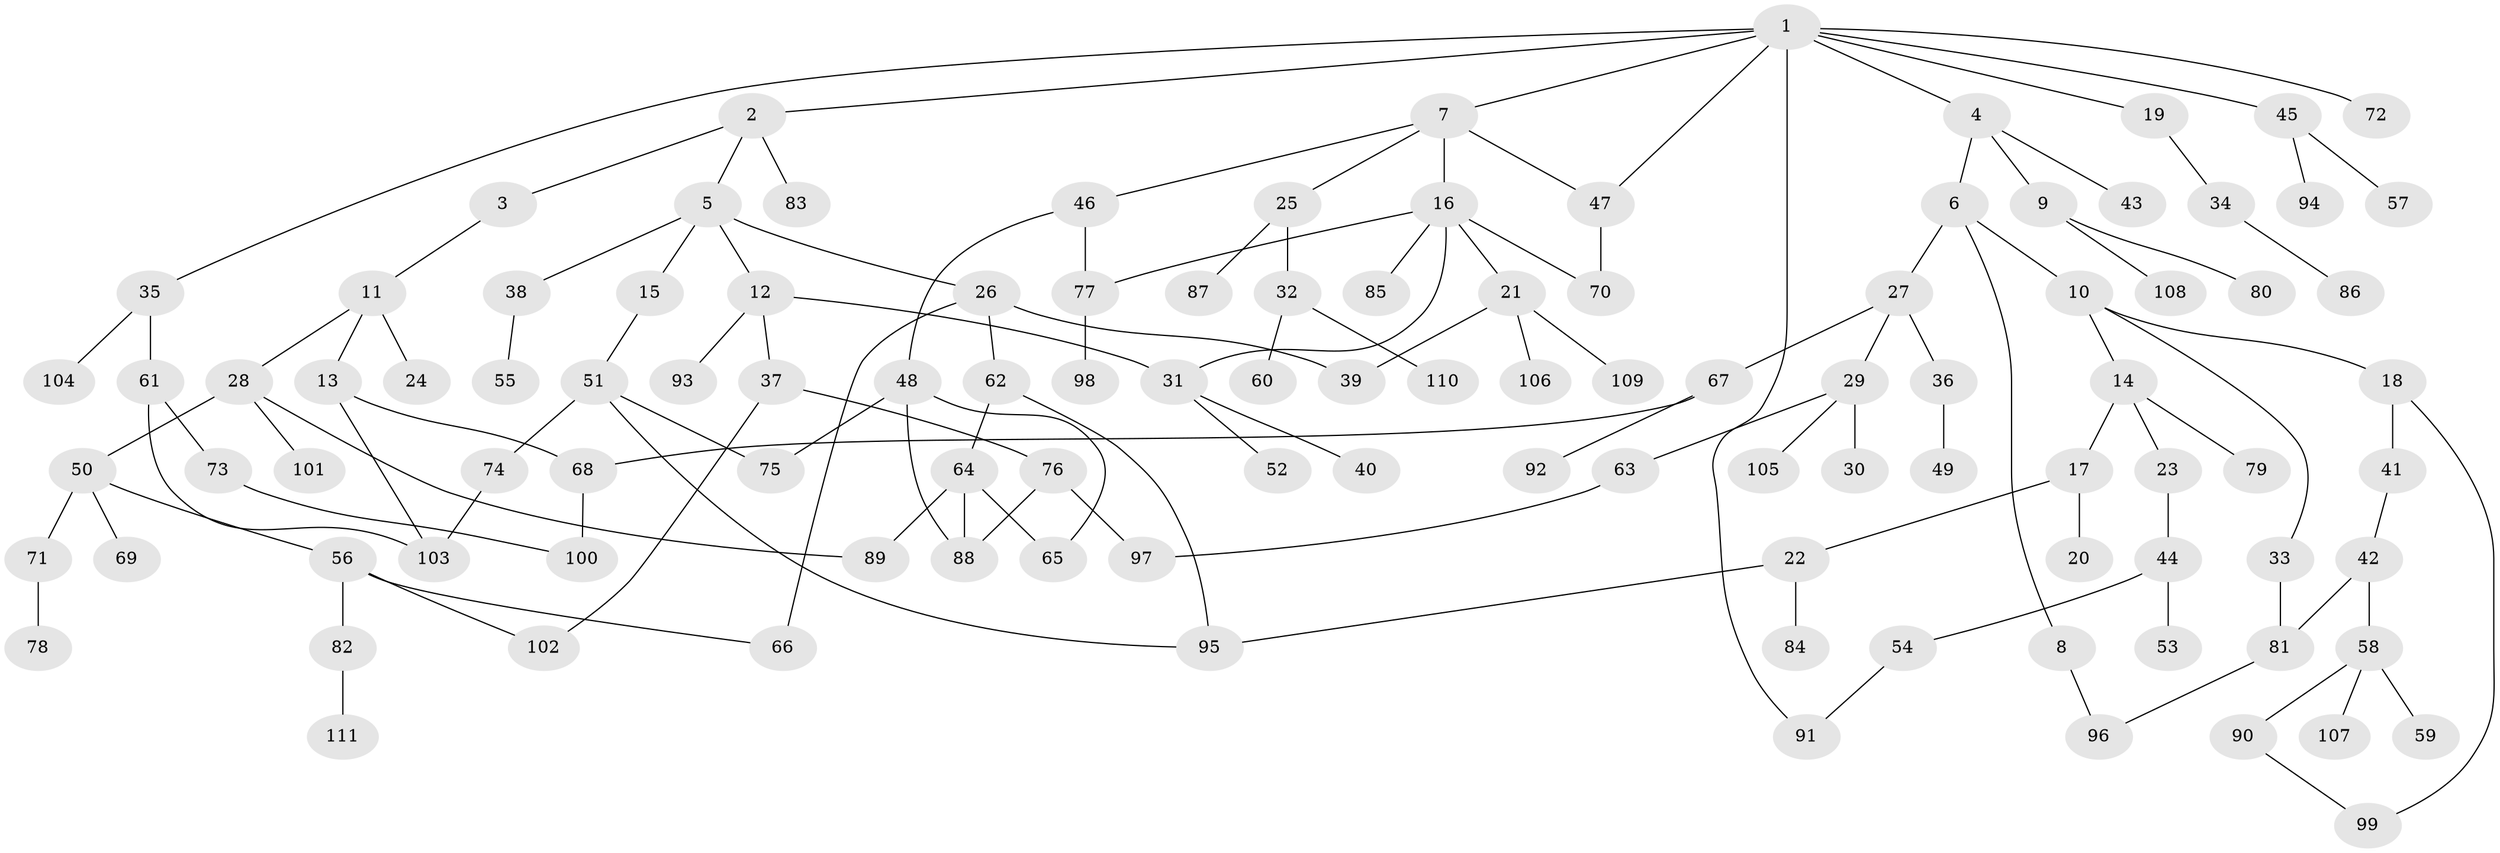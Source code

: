 // coarse degree distribution, {7: 0.022727272727272728, 1: 0.45454545454545453, 2: 0.25, 4: 0.11363636363636363, 6: 0.022727272727272728, 9: 0.022727272727272728, 3: 0.022727272727272728, 5: 0.06818181818181818, 8: 0.022727272727272728}
// Generated by graph-tools (version 1.1) at 2025/44/03/04/25 21:44:25]
// undirected, 111 vertices, 133 edges
graph export_dot {
graph [start="1"]
  node [color=gray90,style=filled];
  1;
  2;
  3;
  4;
  5;
  6;
  7;
  8;
  9;
  10;
  11;
  12;
  13;
  14;
  15;
  16;
  17;
  18;
  19;
  20;
  21;
  22;
  23;
  24;
  25;
  26;
  27;
  28;
  29;
  30;
  31;
  32;
  33;
  34;
  35;
  36;
  37;
  38;
  39;
  40;
  41;
  42;
  43;
  44;
  45;
  46;
  47;
  48;
  49;
  50;
  51;
  52;
  53;
  54;
  55;
  56;
  57;
  58;
  59;
  60;
  61;
  62;
  63;
  64;
  65;
  66;
  67;
  68;
  69;
  70;
  71;
  72;
  73;
  74;
  75;
  76;
  77;
  78;
  79;
  80;
  81;
  82;
  83;
  84;
  85;
  86;
  87;
  88;
  89;
  90;
  91;
  92;
  93;
  94;
  95;
  96;
  97;
  98;
  99;
  100;
  101;
  102;
  103;
  104;
  105;
  106;
  107;
  108;
  109;
  110;
  111;
  1 -- 2;
  1 -- 4;
  1 -- 7;
  1 -- 19;
  1 -- 35;
  1 -- 45;
  1 -- 47;
  1 -- 72;
  1 -- 91;
  2 -- 3;
  2 -- 5;
  2 -- 83;
  3 -- 11;
  4 -- 6;
  4 -- 9;
  4 -- 43;
  5 -- 12;
  5 -- 15;
  5 -- 26;
  5 -- 38;
  6 -- 8;
  6 -- 10;
  6 -- 27;
  7 -- 16;
  7 -- 25;
  7 -- 46;
  7 -- 47;
  8 -- 96;
  9 -- 80;
  9 -- 108;
  10 -- 14;
  10 -- 18;
  10 -- 33;
  11 -- 13;
  11 -- 24;
  11 -- 28;
  12 -- 37;
  12 -- 93;
  12 -- 31;
  13 -- 68;
  13 -- 103;
  14 -- 17;
  14 -- 23;
  14 -- 79;
  15 -- 51;
  16 -- 21;
  16 -- 31;
  16 -- 70;
  16 -- 77;
  16 -- 85;
  17 -- 20;
  17 -- 22;
  18 -- 41;
  18 -- 99;
  19 -- 34;
  21 -- 106;
  21 -- 109;
  21 -- 39;
  22 -- 84;
  22 -- 95;
  23 -- 44;
  25 -- 32;
  25 -- 87;
  26 -- 39;
  26 -- 62;
  26 -- 66;
  27 -- 29;
  27 -- 36;
  27 -- 67;
  28 -- 50;
  28 -- 101;
  28 -- 89;
  29 -- 30;
  29 -- 63;
  29 -- 105;
  31 -- 40;
  31 -- 52;
  32 -- 60;
  32 -- 110;
  33 -- 81;
  34 -- 86;
  35 -- 61;
  35 -- 104;
  36 -- 49;
  37 -- 76;
  37 -- 102;
  38 -- 55;
  41 -- 42;
  42 -- 58;
  42 -- 81;
  44 -- 53;
  44 -- 54;
  45 -- 57;
  45 -- 94;
  46 -- 48;
  46 -- 77;
  47 -- 70;
  48 -- 75;
  48 -- 88;
  48 -- 65;
  50 -- 56;
  50 -- 69;
  50 -- 71;
  51 -- 74;
  51 -- 75;
  51 -- 95;
  54 -- 91;
  56 -- 66;
  56 -- 82;
  56 -- 102;
  58 -- 59;
  58 -- 90;
  58 -- 107;
  61 -- 73;
  61 -- 103;
  62 -- 64;
  62 -- 95;
  63 -- 97;
  64 -- 65;
  64 -- 88;
  64 -- 89;
  67 -- 92;
  67 -- 68;
  68 -- 100;
  71 -- 78;
  73 -- 100;
  74 -- 103;
  76 -- 97;
  76 -- 88;
  77 -- 98;
  81 -- 96;
  82 -- 111;
  90 -- 99;
}
